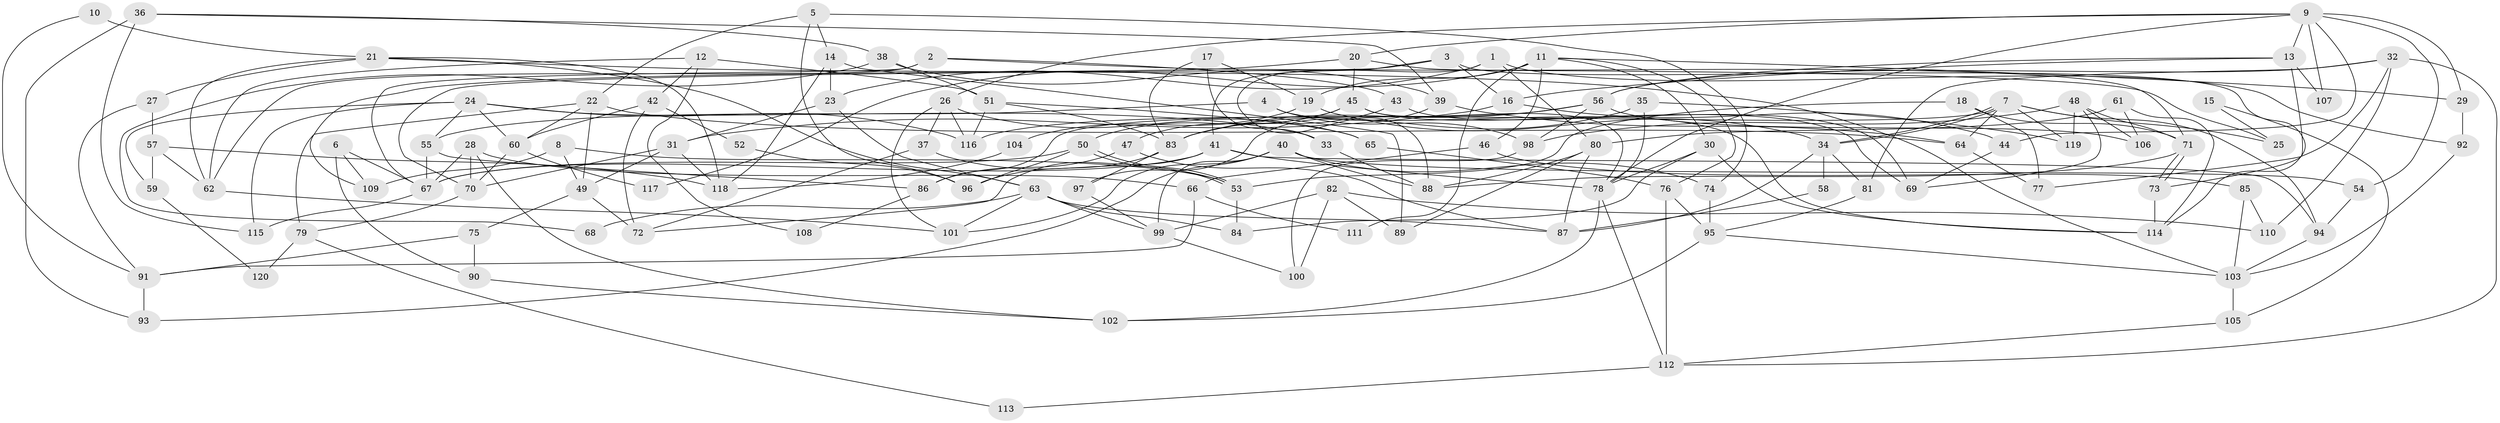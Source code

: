 // Generated by graph-tools (version 1.1) at 2025/15/03/09/25 04:15:11]
// undirected, 120 vertices, 240 edges
graph export_dot {
graph [start="1"]
  node [color=gray90,style=filled];
  1;
  2;
  3;
  4;
  5;
  6;
  7;
  8;
  9;
  10;
  11;
  12;
  13;
  14;
  15;
  16;
  17;
  18;
  19;
  20;
  21;
  22;
  23;
  24;
  25;
  26;
  27;
  28;
  29;
  30;
  31;
  32;
  33;
  34;
  35;
  36;
  37;
  38;
  39;
  40;
  41;
  42;
  43;
  44;
  45;
  46;
  47;
  48;
  49;
  50;
  51;
  52;
  53;
  54;
  55;
  56;
  57;
  58;
  59;
  60;
  61;
  62;
  63;
  64;
  65;
  66;
  67;
  68;
  69;
  70;
  71;
  72;
  73;
  74;
  75;
  76;
  77;
  78;
  79;
  80;
  81;
  82;
  83;
  84;
  85;
  86;
  87;
  88;
  89;
  90;
  91;
  92;
  93;
  94;
  95;
  96;
  97;
  98;
  99;
  100;
  101;
  102;
  103;
  104;
  105;
  106;
  107;
  108;
  109;
  110;
  111;
  112;
  113;
  114;
  115;
  116;
  117;
  118;
  119;
  120;
  1 -- 80;
  1 -- 23;
  1 -- 88;
  1 -- 92;
  2 -- 67;
  2 -- 62;
  2 -- 25;
  2 -- 43;
  3 -- 41;
  3 -- 16;
  3 -- 70;
  3 -- 114;
  4 -- 98;
  4 -- 114;
  4 -- 55;
  5 -- 22;
  5 -- 14;
  5 -- 74;
  5 -- 96;
  6 -- 109;
  6 -- 67;
  6 -- 90;
  7 -- 86;
  7 -- 34;
  7 -- 34;
  7 -- 25;
  7 -- 64;
  7 -- 94;
  7 -- 119;
  8 -- 49;
  8 -- 53;
  8 -- 109;
  9 -- 78;
  9 -- 44;
  9 -- 13;
  9 -- 20;
  9 -- 26;
  9 -- 29;
  9 -- 54;
  9 -- 107;
  10 -- 91;
  10 -- 21;
  11 -- 29;
  11 -- 30;
  11 -- 19;
  11 -- 46;
  11 -- 76;
  11 -- 111;
  11 -- 117;
  12 -- 51;
  12 -- 42;
  12 -- 62;
  12 -- 108;
  13 -- 56;
  13 -- 16;
  13 -- 73;
  13 -- 107;
  14 -- 118;
  14 -- 89;
  14 -- 23;
  15 -- 105;
  15 -- 25;
  16 -- 31;
  16 -- 44;
  17 -- 83;
  17 -- 33;
  17 -- 19;
  18 -- 71;
  18 -- 53;
  18 -- 77;
  19 -- 34;
  19 -- 104;
  20 -- 71;
  20 -- 45;
  20 -- 109;
  21 -- 63;
  21 -- 118;
  21 -- 27;
  21 -- 62;
  21 -- 103;
  22 -- 49;
  22 -- 64;
  22 -- 60;
  22 -- 79;
  23 -- 63;
  23 -- 31;
  24 -- 60;
  24 -- 116;
  24 -- 33;
  24 -- 55;
  24 -- 59;
  24 -- 115;
  26 -- 101;
  26 -- 37;
  26 -- 65;
  26 -- 116;
  27 -- 91;
  27 -- 57;
  28 -- 67;
  28 -- 102;
  28 -- 66;
  28 -- 70;
  29 -- 92;
  30 -- 78;
  30 -- 114;
  30 -- 84;
  31 -- 70;
  31 -- 49;
  31 -- 118;
  32 -- 56;
  32 -- 112;
  32 -- 77;
  32 -- 81;
  32 -- 110;
  33 -- 88;
  34 -- 58;
  34 -- 81;
  34 -- 87;
  35 -- 78;
  35 -- 119;
  35 -- 83;
  36 -- 93;
  36 -- 115;
  36 -- 38;
  36 -- 39;
  37 -- 53;
  37 -- 72;
  38 -- 39;
  38 -- 51;
  38 -- 68;
  39 -- 64;
  39 -- 97;
  40 -- 54;
  40 -- 74;
  40 -- 88;
  40 -- 93;
  40 -- 99;
  40 -- 101;
  41 -- 94;
  41 -- 67;
  41 -- 72;
  41 -- 78;
  42 -- 60;
  42 -- 72;
  42 -- 52;
  43 -- 83;
  43 -- 69;
  44 -- 69;
  45 -- 50;
  45 -- 47;
  45 -- 69;
  45 -- 78;
  46 -- 85;
  46 -- 66;
  47 -- 87;
  47 -- 86;
  48 -- 69;
  48 -- 71;
  48 -- 98;
  48 -- 106;
  48 -- 119;
  49 -- 72;
  49 -- 75;
  50 -- 96;
  50 -- 53;
  50 -- 53;
  50 -- 67;
  51 -- 83;
  51 -- 65;
  51 -- 116;
  52 -- 96;
  53 -- 84;
  54 -- 94;
  55 -- 67;
  55 -- 86;
  56 -- 83;
  56 -- 116;
  56 -- 98;
  56 -- 106;
  57 -- 62;
  57 -- 59;
  57 -- 118;
  58 -- 87;
  59 -- 120;
  60 -- 70;
  60 -- 117;
  61 -- 114;
  61 -- 106;
  61 -- 80;
  62 -- 101;
  63 -- 101;
  63 -- 87;
  63 -- 68;
  63 -- 84;
  63 -- 99;
  64 -- 77;
  65 -- 76;
  66 -- 91;
  66 -- 111;
  67 -- 115;
  70 -- 79;
  71 -- 88;
  71 -- 73;
  71 -- 73;
  73 -- 114;
  74 -- 95;
  75 -- 90;
  75 -- 91;
  76 -- 95;
  76 -- 112;
  78 -- 102;
  78 -- 112;
  79 -- 113;
  79 -- 120;
  80 -- 88;
  80 -- 87;
  80 -- 89;
  81 -- 95;
  82 -- 99;
  82 -- 100;
  82 -- 89;
  82 -- 110;
  83 -- 97;
  83 -- 96;
  85 -- 103;
  85 -- 110;
  86 -- 108;
  90 -- 102;
  91 -- 93;
  92 -- 103;
  94 -- 103;
  95 -- 102;
  95 -- 103;
  97 -- 99;
  98 -- 100;
  99 -- 100;
  103 -- 105;
  104 -- 118;
  105 -- 112;
  112 -- 113;
}

